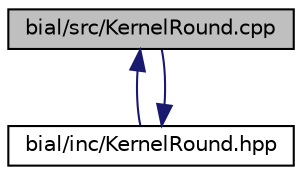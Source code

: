 digraph "bial/src/KernelRound.cpp"
{
  edge [fontname="Helvetica",fontsize="10",labelfontname="Helvetica",labelfontsize="10"];
  node [fontname="Helvetica",fontsize="10",shape=record];
  Node1 [label="bial/src/KernelRound.cpp",height=0.2,width=0.4,color="black", fillcolor="grey75", style="filled", fontcolor="black"];
  Node1 -> Node2 [dir="back",color="midnightblue",fontsize="10",style="solid",fontname="Helvetica"];
  Node2 [label="bial/inc/KernelRound.hpp",height=0.2,width=0.4,color="black", fillcolor="white", style="filled",URL="$_kernel_round_8hpp.html"];
  Node2 -> Node1 [dir="back",color="midnightblue",fontsize="10",style="solid",fontname="Helvetica"];
}
